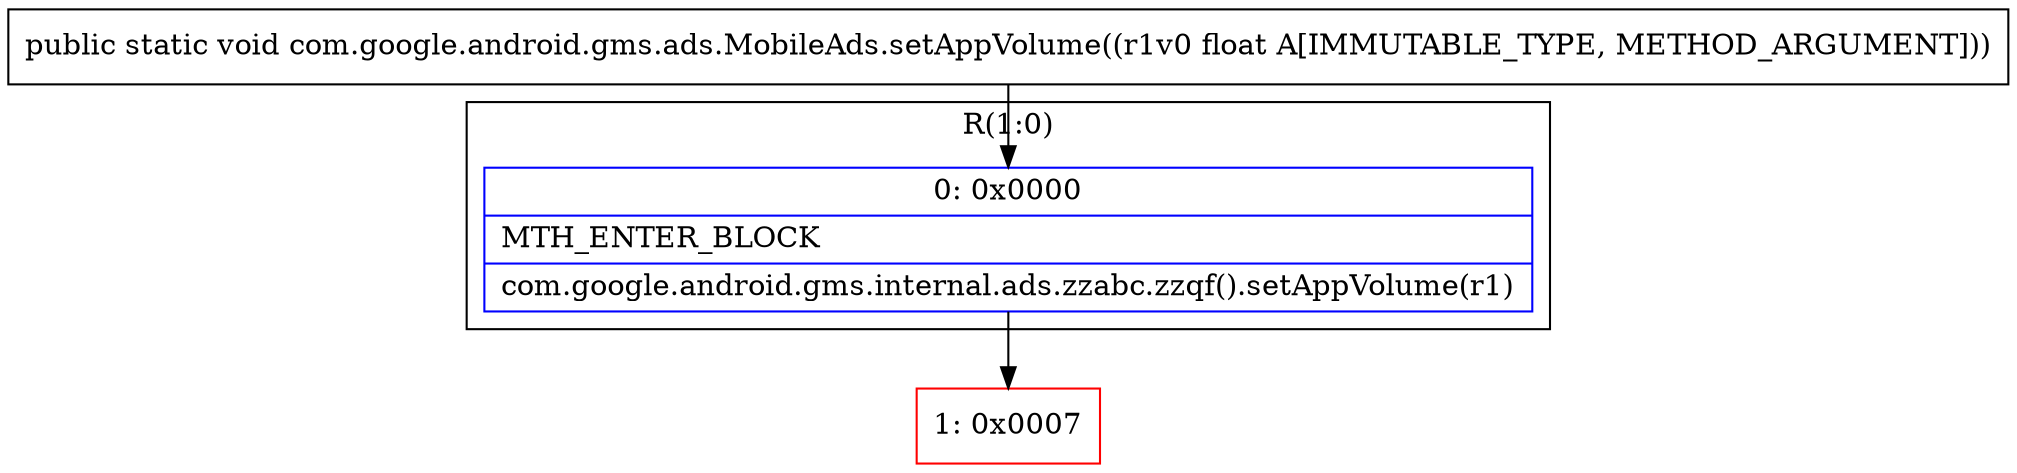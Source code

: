 digraph "CFG forcom.google.android.gms.ads.MobileAds.setAppVolume(F)V" {
subgraph cluster_Region_566216527 {
label = "R(1:0)";
node [shape=record,color=blue];
Node_0 [shape=record,label="{0\:\ 0x0000|MTH_ENTER_BLOCK\l|com.google.android.gms.internal.ads.zzabc.zzqf().setAppVolume(r1)\l}"];
}
Node_1 [shape=record,color=red,label="{1\:\ 0x0007}"];
MethodNode[shape=record,label="{public static void com.google.android.gms.ads.MobileAds.setAppVolume((r1v0 float A[IMMUTABLE_TYPE, METHOD_ARGUMENT])) }"];
MethodNode -> Node_0;
Node_0 -> Node_1;
}

